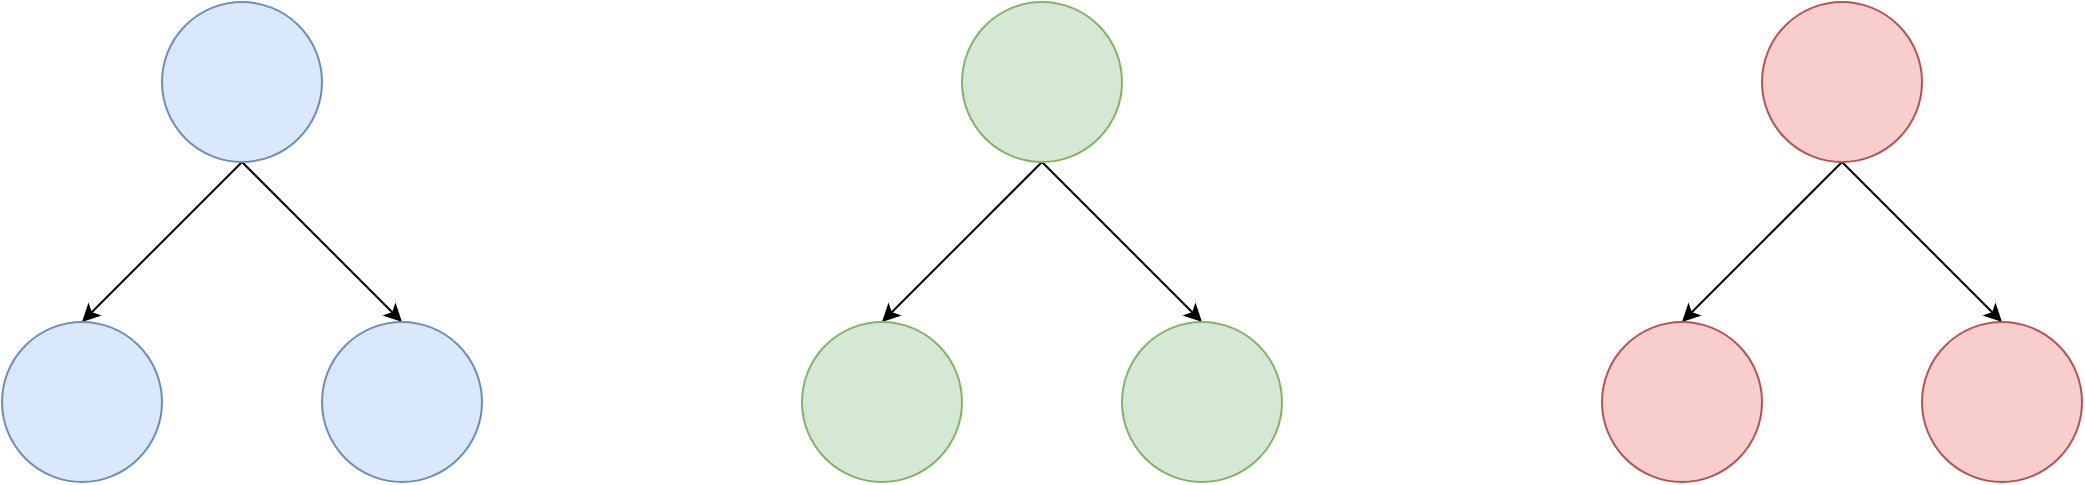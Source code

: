 <mxfile version="14.6.1" type="github"><diagram id="xYVwqlpDcvVJgX4R3mkX" name="Page-1"><mxGraphModel dx="3491" dy="1792" grid="1" gridSize="10" guides="1" tooltips="1" connect="1" arrows="1" fold="1" page="1" pageScale="1" pageWidth="827" pageHeight="1169" math="0" shadow="0"><root><mxCell id="rrNZ5bTk2QL5rSCJ2I01-0"/><mxCell id="rrNZ5bTk2QL5rSCJ2I01-1" parent="rrNZ5bTk2QL5rSCJ2I01-0"/><mxCell id="Mw9Lh_shPJ-L2jSLcjIX-14" style="edgeStyle=none;rounded=0;orthogonalLoop=1;jettySize=auto;html=1;exitX=0.5;exitY=1;exitDx=0;exitDy=0;entryX=0.5;entryY=0;entryDx=0;entryDy=0;strokeColor=#000000;" edge="1" parent="rrNZ5bTk2QL5rSCJ2I01-1" source="Mw9Lh_shPJ-L2jSLcjIX-1" target="Mw9Lh_shPJ-L2jSLcjIX-7"><mxGeometry relative="1" as="geometry"/></mxCell><mxCell id="Mw9Lh_shPJ-L2jSLcjIX-15" style="edgeStyle=none;rounded=0;orthogonalLoop=1;jettySize=auto;html=1;exitX=0.5;exitY=1;exitDx=0;exitDy=0;entryX=0.5;entryY=0;entryDx=0;entryDy=0;strokeColor=#000000;" edge="1" parent="rrNZ5bTk2QL5rSCJ2I01-1" source="Mw9Lh_shPJ-L2jSLcjIX-1" target="Mw9Lh_shPJ-L2jSLcjIX-8"><mxGeometry relative="1" as="geometry"/></mxCell><mxCell id="Mw9Lh_shPJ-L2jSLcjIX-1" value="" style="ellipse;whiteSpace=wrap;html=1;aspect=fixed;fillColor=#d5e8d4;strokeColor=#82b366;" vertex="1" parent="rrNZ5bTk2QL5rSCJ2I01-1"><mxGeometry x="360" y="240" width="80" height="80" as="geometry"/></mxCell><mxCell id="Mw9Lh_shPJ-L2jSLcjIX-16" style="edgeStyle=none;rounded=0;orthogonalLoop=1;jettySize=auto;html=1;exitX=0.5;exitY=1;exitDx=0;exitDy=0;entryX=0.5;entryY=0;entryDx=0;entryDy=0;strokeColor=#000000;" edge="1" parent="rrNZ5bTk2QL5rSCJ2I01-1" source="Mw9Lh_shPJ-L2jSLcjIX-2" target="Mw9Lh_shPJ-L2jSLcjIX-12"><mxGeometry relative="1" as="geometry"/></mxCell><mxCell id="Mw9Lh_shPJ-L2jSLcjIX-17" style="edgeStyle=none;rounded=0;orthogonalLoop=1;jettySize=auto;html=1;exitX=0.5;exitY=1;exitDx=0;exitDy=0;entryX=0.5;entryY=0;entryDx=0;entryDy=0;strokeColor=#000000;" edge="1" parent="rrNZ5bTk2QL5rSCJ2I01-1" source="Mw9Lh_shPJ-L2jSLcjIX-2" target="Mw9Lh_shPJ-L2jSLcjIX-11"><mxGeometry relative="1" as="geometry"/></mxCell><mxCell id="Mw9Lh_shPJ-L2jSLcjIX-2" value="" style="ellipse;whiteSpace=wrap;html=1;aspect=fixed;fillColor=#f8cecc;strokeColor=#b85450;" vertex="1" parent="rrNZ5bTk2QL5rSCJ2I01-1"><mxGeometry x="760" y="240" width="80" height="80" as="geometry"/></mxCell><mxCell id="Mw9Lh_shPJ-L2jSLcjIX-10" style="rounded=0;orthogonalLoop=1;jettySize=auto;html=1;exitX=0.5;exitY=1;exitDx=0;exitDy=0;entryX=0.5;entryY=0;entryDx=0;entryDy=0;" edge="1" parent="rrNZ5bTk2QL5rSCJ2I01-1" source="Mw9Lh_shPJ-L2jSLcjIX-3" target="Mw9Lh_shPJ-L2jSLcjIX-5"><mxGeometry relative="1" as="geometry"/></mxCell><mxCell id="Mw9Lh_shPJ-L2jSLcjIX-13" style="edgeStyle=none;rounded=0;orthogonalLoop=1;jettySize=auto;html=1;exitX=0.5;exitY=1;exitDx=0;exitDy=0;entryX=0.5;entryY=0;entryDx=0;entryDy=0;strokeColor=#000000;" edge="1" parent="rrNZ5bTk2QL5rSCJ2I01-1" source="Mw9Lh_shPJ-L2jSLcjIX-3" target="Mw9Lh_shPJ-L2jSLcjIX-6"><mxGeometry relative="1" as="geometry"/></mxCell><mxCell id="Mw9Lh_shPJ-L2jSLcjIX-3" value="" style="ellipse;whiteSpace=wrap;html=1;aspect=fixed;fillColor=#dae8fc;strokeColor=#6c8ebf;" vertex="1" parent="rrNZ5bTk2QL5rSCJ2I01-1"><mxGeometry x="-40" y="240" width="80" height="80" as="geometry"/></mxCell><mxCell id="Mw9Lh_shPJ-L2jSLcjIX-5" value="" style="ellipse;whiteSpace=wrap;html=1;aspect=fixed;fillColor=#dae8fc;strokeColor=#6c8ebf;" vertex="1" parent="rrNZ5bTk2QL5rSCJ2I01-1"><mxGeometry x="-120" y="400" width="80" height="80" as="geometry"/></mxCell><mxCell id="Mw9Lh_shPJ-L2jSLcjIX-6" value="" style="ellipse;whiteSpace=wrap;html=1;aspect=fixed;fillColor=#dae8fc;strokeColor=#6c8ebf;" vertex="1" parent="rrNZ5bTk2QL5rSCJ2I01-1"><mxGeometry x="40" y="400" width="80" height="80" as="geometry"/></mxCell><mxCell id="Mw9Lh_shPJ-L2jSLcjIX-7" value="" style="ellipse;whiteSpace=wrap;html=1;aspect=fixed;fillColor=#d5e8d4;strokeColor=#82b366;" vertex="1" parent="rrNZ5bTk2QL5rSCJ2I01-1"><mxGeometry x="280" y="400" width="80" height="80" as="geometry"/></mxCell><mxCell id="Mw9Lh_shPJ-L2jSLcjIX-8" value="" style="ellipse;whiteSpace=wrap;html=1;aspect=fixed;fillColor=#d5e8d4;strokeColor=#82b366;" vertex="1" parent="rrNZ5bTk2QL5rSCJ2I01-1"><mxGeometry x="440" y="400" width="80" height="80" as="geometry"/></mxCell><mxCell id="Mw9Lh_shPJ-L2jSLcjIX-11" value="" style="ellipse;whiteSpace=wrap;html=1;aspect=fixed;fillColor=#f8cecc;strokeColor=#b85450;" vertex="1" parent="rrNZ5bTk2QL5rSCJ2I01-1"><mxGeometry x="840" y="400" width="80" height="80" as="geometry"/></mxCell><mxCell id="Mw9Lh_shPJ-L2jSLcjIX-12" value="" style="ellipse;whiteSpace=wrap;html=1;aspect=fixed;fillColor=#f8cecc;strokeColor=#b85450;" vertex="1" parent="rrNZ5bTk2QL5rSCJ2I01-1"><mxGeometry x="680" y="400" width="80" height="80" as="geometry"/></mxCell></root></mxGraphModel></diagram></mxfile>